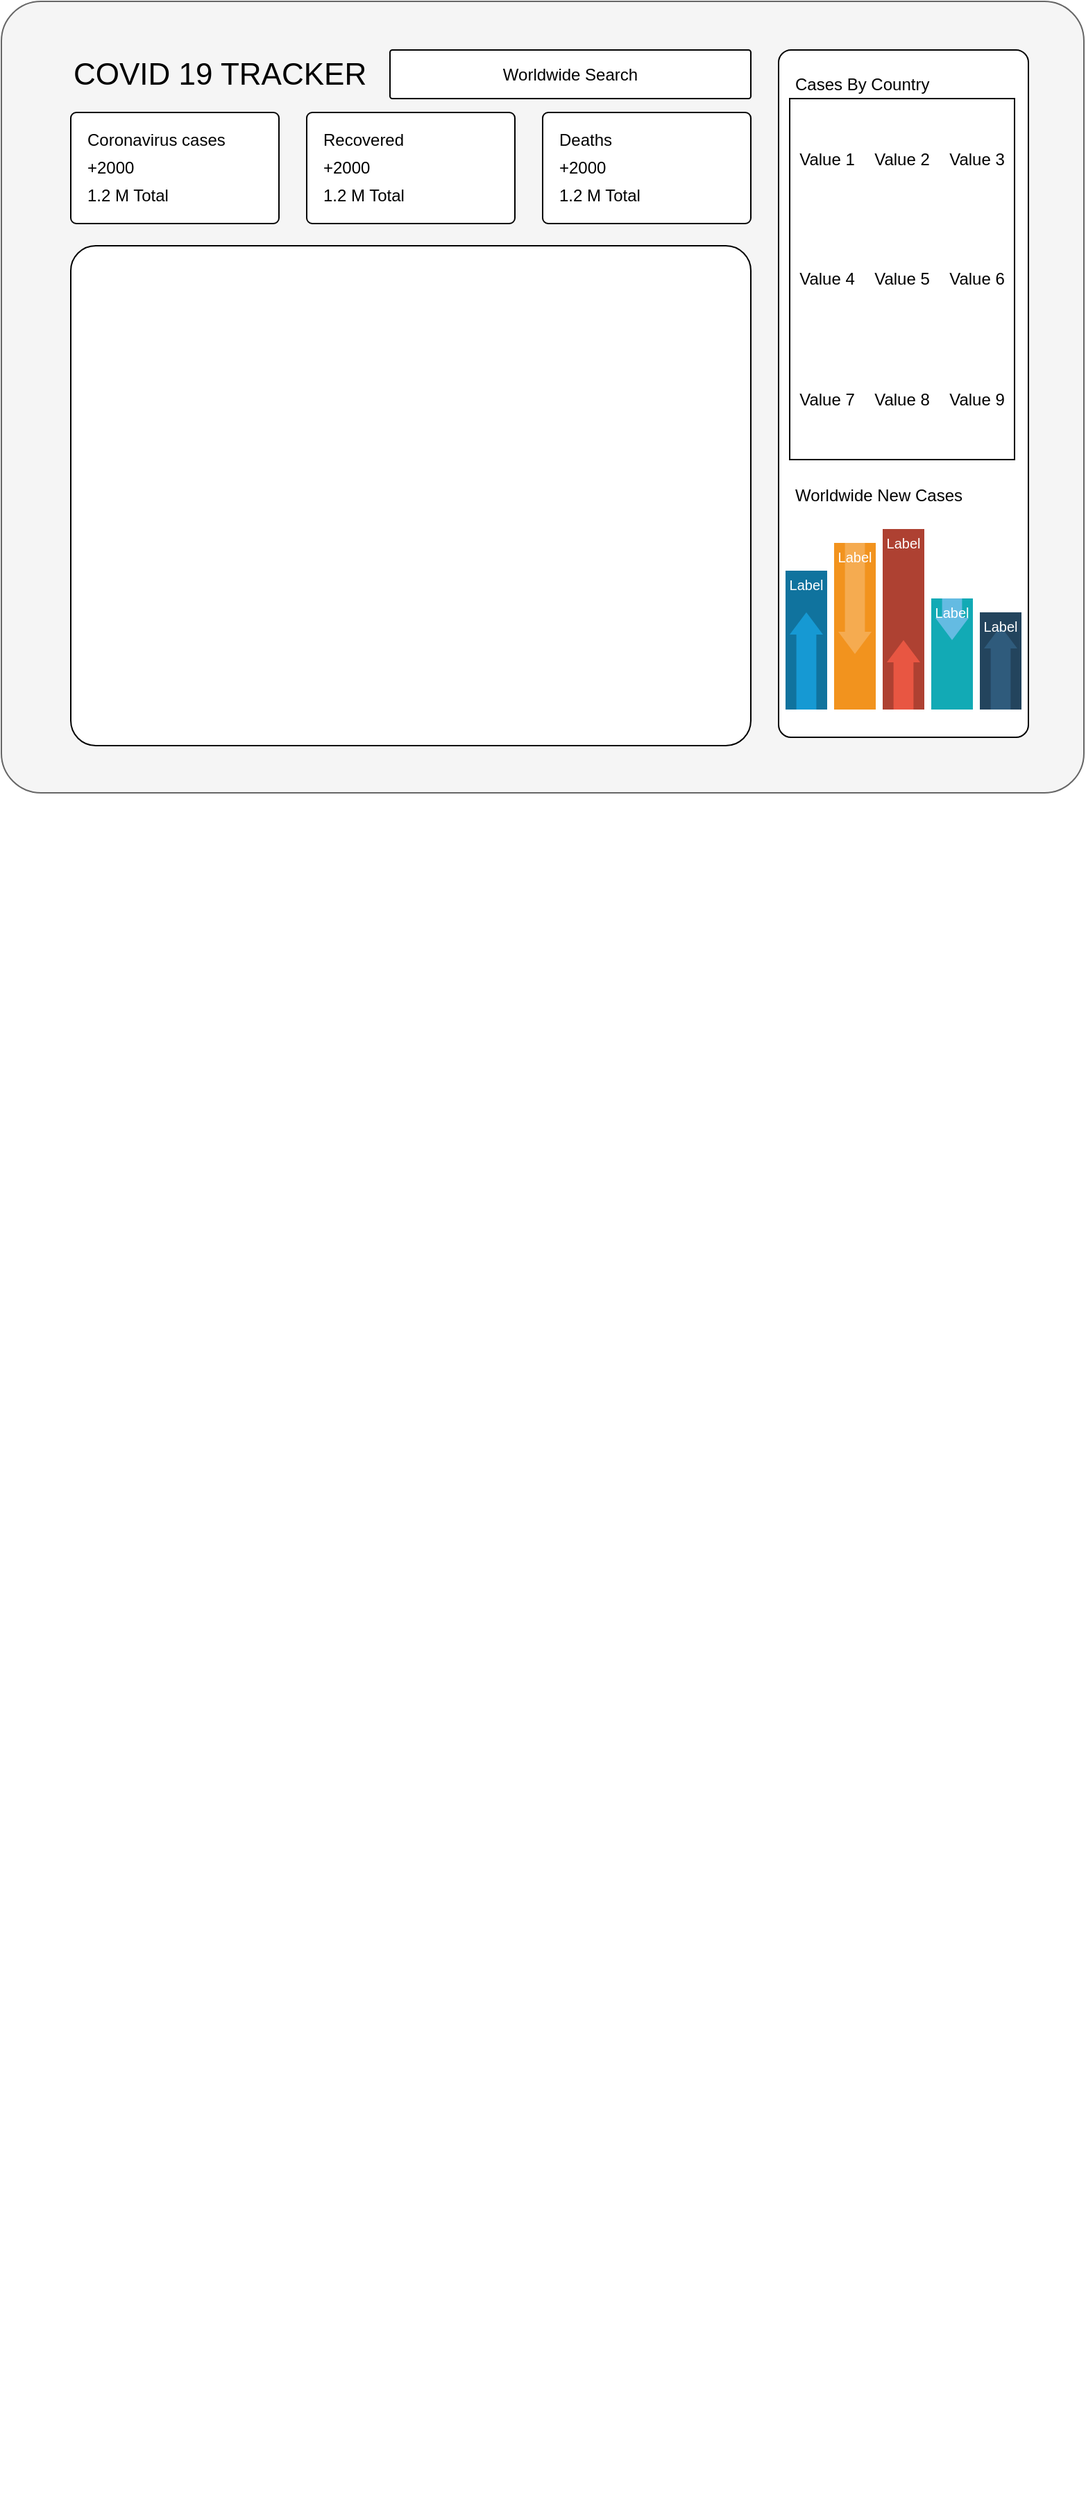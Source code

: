 <mxfile version="13.6.0" type="github">
  <diagram id="C5RBs43oDa-KdzZeNtuy" name="Page-1">
    <mxGraphModel dx="919" dy="2478" grid="1" gridSize="10" guides="1" tooltips="1" connect="1" arrows="1" fold="1" page="1" pageScale="1" pageWidth="827" pageHeight="1169" math="0" shadow="0">
      <root>
        <mxCell id="WIyWlLk6GJQsqaUBKTNV-0" />
        <mxCell id="WIyWlLk6GJQsqaUBKTNV-1" parent="WIyWlLk6GJQsqaUBKTNV-0" />
        <mxCell id="XQoSIhCY0IaSh6E8UIEB-1" style="edgeStyle=orthogonalEdgeStyle;rounded=0;orthogonalLoop=1;jettySize=auto;html=1;exitX=0.5;exitY=1;exitDx=0;exitDy=0;" edge="1" parent="WIyWlLk6GJQsqaUBKTNV-1">
          <mxGeometry relative="1" as="geometry">
            <mxPoint x="405" y="670" as="sourcePoint" />
            <mxPoint x="405" y="670" as="targetPoint" />
          </mxGeometry>
        </mxCell>
        <mxCell id="XQoSIhCY0IaSh6E8UIEB-2" value="" style="rounded=1;whiteSpace=wrap;html=1;fillColor=#f5f5f5;strokeColor=#666666;fontColor=#333333;perimeterSpacing=0;arcSize=5;imageWidth=24;" vertex="1" parent="WIyWlLk6GJQsqaUBKTNV-1">
          <mxGeometry x="40" y="-1120" width="780" height="570" as="geometry" />
        </mxCell>
        <mxCell id="XQoSIhCY0IaSh6E8UIEB-4" value="&lt;font style=&quot;font-size: 22px&quot;&gt;COVID 19 TRACKER&lt;/font&gt;" style="text;html=1;strokeColor=none;fillColor=none;align=left;verticalAlign=middle;whiteSpace=wrap;rounded=0;" vertex="1" parent="WIyWlLk6GJQsqaUBKTNV-1">
          <mxGeometry x="90" y="-1082.5" width="280" height="30" as="geometry" />
        </mxCell>
        <mxCell id="XQoSIhCY0IaSh6E8UIEB-5" value="Worldwide Search" style="rounded=1;whiteSpace=wrap;html=1;arcSize=5;" vertex="1" parent="WIyWlLk6GJQsqaUBKTNV-1">
          <mxGeometry x="320" y="-1085" width="260" height="35" as="geometry" />
        </mxCell>
        <mxCell id="XQoSIhCY0IaSh6E8UIEB-6" value="" style="rounded=1;whiteSpace=wrap;html=1;arcSize=5;" vertex="1" parent="WIyWlLk6GJQsqaUBKTNV-1">
          <mxGeometry x="90" y="-1040" width="150" height="80" as="geometry" />
        </mxCell>
        <mxCell id="XQoSIhCY0IaSh6E8UIEB-7" value="Coronavirus cases" style="text;html=1;strokeColor=none;fillColor=none;align=left;verticalAlign=middle;whiteSpace=wrap;rounded=0;imageAlign=left;" vertex="1" parent="WIyWlLk6GJQsqaUBKTNV-1">
          <mxGeometry x="100" y="-1030" width="130" height="20" as="geometry" />
        </mxCell>
        <mxCell id="XQoSIhCY0IaSh6E8UIEB-9" value="+2000" style="text;html=1;strokeColor=none;fillColor=none;align=left;verticalAlign=middle;whiteSpace=wrap;rounded=0;imageAlign=left;" vertex="1" parent="WIyWlLk6GJQsqaUBKTNV-1">
          <mxGeometry x="100" y="-1010" width="130" height="20" as="geometry" />
        </mxCell>
        <mxCell id="XQoSIhCY0IaSh6E8UIEB-10" value="1.2 M Total" style="text;html=1;strokeColor=none;fillColor=none;align=left;verticalAlign=middle;whiteSpace=wrap;rounded=0;imageAlign=left;" vertex="1" parent="WIyWlLk6GJQsqaUBKTNV-1">
          <mxGeometry x="100" y="-990" width="130" height="20" as="geometry" />
        </mxCell>
        <mxCell id="XQoSIhCY0IaSh6E8UIEB-22" value="" style="rounded=1;whiteSpace=wrap;html=1;arcSize=5;" vertex="1" parent="WIyWlLk6GJQsqaUBKTNV-1">
          <mxGeometry x="260" y="-1040" width="150" height="80" as="geometry" />
        </mxCell>
        <mxCell id="XQoSIhCY0IaSh6E8UIEB-23" value="Recovered" style="text;html=1;strokeColor=none;fillColor=none;align=left;verticalAlign=middle;whiteSpace=wrap;rounded=0;imageAlign=left;" vertex="1" parent="WIyWlLk6GJQsqaUBKTNV-1">
          <mxGeometry x="270" y="-1030" width="130" height="20" as="geometry" />
        </mxCell>
        <mxCell id="XQoSIhCY0IaSh6E8UIEB-24" value="+2000" style="text;html=1;strokeColor=none;fillColor=none;align=left;verticalAlign=middle;whiteSpace=wrap;rounded=0;imageAlign=left;" vertex="1" parent="WIyWlLk6GJQsqaUBKTNV-1">
          <mxGeometry x="270" y="-1010" width="130" height="20" as="geometry" />
        </mxCell>
        <mxCell id="XQoSIhCY0IaSh6E8UIEB-25" value="1.2 M Total" style="text;html=1;strokeColor=none;fillColor=none;align=left;verticalAlign=middle;whiteSpace=wrap;rounded=0;imageAlign=left;" vertex="1" parent="WIyWlLk6GJQsqaUBKTNV-1">
          <mxGeometry x="270" y="-990" width="130" height="20" as="geometry" />
        </mxCell>
        <mxCell id="XQoSIhCY0IaSh6E8UIEB-26" value="" style="rounded=1;whiteSpace=wrap;html=1;arcSize=5;" vertex="1" parent="WIyWlLk6GJQsqaUBKTNV-1">
          <mxGeometry x="430" y="-1040" width="150" height="80" as="geometry" />
        </mxCell>
        <mxCell id="XQoSIhCY0IaSh6E8UIEB-27" value="Deaths" style="text;html=1;strokeColor=none;fillColor=none;align=left;verticalAlign=middle;whiteSpace=wrap;rounded=0;imageAlign=left;" vertex="1" parent="WIyWlLk6GJQsqaUBKTNV-1">
          <mxGeometry x="440" y="-1030" width="130" height="20" as="geometry" />
        </mxCell>
        <mxCell id="XQoSIhCY0IaSh6E8UIEB-28" value="+2000" style="text;html=1;strokeColor=none;fillColor=none;align=left;verticalAlign=middle;whiteSpace=wrap;rounded=0;imageAlign=left;" vertex="1" parent="WIyWlLk6GJQsqaUBKTNV-1">
          <mxGeometry x="440" y="-1010" width="130" height="20" as="geometry" />
        </mxCell>
        <mxCell id="XQoSIhCY0IaSh6E8UIEB-29" value="1.2 M Total" style="text;html=1;strokeColor=none;fillColor=none;align=left;verticalAlign=middle;whiteSpace=wrap;rounded=0;imageAlign=left;" vertex="1" parent="WIyWlLk6GJQsqaUBKTNV-1">
          <mxGeometry x="440" y="-990" width="130" height="20" as="geometry" />
        </mxCell>
        <mxCell id="XQoSIhCY0IaSh6E8UIEB-31" value="" style="rounded=1;whiteSpace=wrap;html=1;arcSize=5;" vertex="1" parent="WIyWlLk6GJQsqaUBKTNV-1">
          <mxGeometry x="90" y="-944" width="490" height="360" as="geometry" />
        </mxCell>
        <mxCell id="XQoSIhCY0IaSh6E8UIEB-32" value="" style="shape=image;html=1;verticalAlign=top;verticalLabelPosition=bottom;labelBackgroundColor=#ffffff;imageAspect=0;aspect=fixed;image=https://cdn4.iconfinder.com/data/icons/small-n-flat/24/map-128.png" vertex="1" parent="WIyWlLk6GJQsqaUBKTNV-1">
          <mxGeometry x="271" y="-828" width="128" height="128" as="geometry" />
        </mxCell>
        <mxCell id="XQoSIhCY0IaSh6E8UIEB-36" value="" style="rounded=1;whiteSpace=wrap;html=1;arcSize=5;" vertex="1" parent="WIyWlLk6GJQsqaUBKTNV-1">
          <mxGeometry x="600" y="-1085" width="180" height="495" as="geometry" />
        </mxCell>
        <mxCell id="XQoSIhCY0IaSh6E8UIEB-37" value="Cases By Country" style="text;html=1;strokeColor=none;fillColor=none;align=left;verticalAlign=middle;whiteSpace=wrap;rounded=0;" vertex="1" parent="WIyWlLk6GJQsqaUBKTNV-1">
          <mxGeometry x="610" y="-1070" width="160" height="20" as="geometry" />
        </mxCell>
        <mxCell id="XQoSIhCY0IaSh6E8UIEB-38" value="Worldwide New Cases" style="text;html=1;strokeColor=none;fillColor=none;align=left;verticalAlign=middle;whiteSpace=wrap;rounded=0;" vertex="1" parent="WIyWlLk6GJQsqaUBKTNV-1">
          <mxGeometry x="610" y="-774" width="160" height="20" as="geometry" />
        </mxCell>
        <mxCell id="XQoSIhCY0IaSh6E8UIEB-54" value="" style="fillColor=#10739E;strokeColor=none;" vertex="1" parent="WIyWlLk6GJQsqaUBKTNV-1">
          <mxGeometry x="605" y="-710" width="30" height="100" as="geometry" />
        </mxCell>
        <mxCell id="XQoSIhCY0IaSh6E8UIEB-55" value="" style="shape=mxgraph.arrows2.arrow;dy=0.4;dx=16;notch=0;direction=north;fillColor=#1699D3;strokeColor=none;" vertex="1" parent="XQoSIhCY0IaSh6E8UIEB-54">
          <mxGeometry x="3" y="30" width="24" height="70" as="geometry" />
        </mxCell>
        <mxCell id="XQoSIhCY0IaSh6E8UIEB-56" value="Label" style="text;html=1;align=center;verticalAlign=middle;whiteSpace=wrap;fontColor=#FFFFFF;fontSize=10;" vertex="1" parent="XQoSIhCY0IaSh6E8UIEB-54">
          <mxGeometry width="30" height="20" as="geometry" />
        </mxCell>
        <mxCell id="XQoSIhCY0IaSh6E8UIEB-57" value="" style="fillColor=#F2931E;strokeColor=none;" vertex="1" parent="WIyWlLk6GJQsqaUBKTNV-1">
          <mxGeometry x="640" y="-730" width="30" height="120" as="geometry" />
        </mxCell>
        <mxCell id="XQoSIhCY0IaSh6E8UIEB-58" value="" style="shape=mxgraph.arrows2.arrow;dy=0.4;dx=16;notch=0;direction=south;fillColor=#F5AB50;strokeColor=none;" vertex="1" parent="XQoSIhCY0IaSh6E8UIEB-57">
          <mxGeometry x="3" width="24" height="80" as="geometry" />
        </mxCell>
        <mxCell id="XQoSIhCY0IaSh6E8UIEB-59" value="Label" style="text;html=1;align=center;verticalAlign=middle;whiteSpace=wrap;fontColor=#FFFFFF;fontSize=10;" vertex="1" parent="XQoSIhCY0IaSh6E8UIEB-57">
          <mxGeometry width="30" height="20" as="geometry" />
        </mxCell>
        <mxCell id="XQoSIhCY0IaSh6E8UIEB-60" value="" style="fillColor=#AE4132;strokeColor=none;" vertex="1" parent="WIyWlLk6GJQsqaUBKTNV-1">
          <mxGeometry x="675" y="-740" width="30" height="130" as="geometry" />
        </mxCell>
        <mxCell id="XQoSIhCY0IaSh6E8UIEB-69" style="edgeStyle=orthogonalEdgeStyle;rounded=0;orthogonalLoop=1;jettySize=auto;html=1;exitX=1;exitY=0.5;exitDx=0;exitDy=0;exitPerimeter=0;entryX=0.5;entryY=0.615;entryDx=0;entryDy=0;entryPerimeter=0;" edge="1" parent="XQoSIhCY0IaSh6E8UIEB-60" source="XQoSIhCY0IaSh6E8UIEB-61" target="XQoSIhCY0IaSh6E8UIEB-60">
          <mxGeometry relative="1" as="geometry" />
        </mxCell>
        <mxCell id="XQoSIhCY0IaSh6E8UIEB-61" value="" style="shape=mxgraph.arrows2.arrow;dy=0.4;dx=16;notch=0;direction=north;fillColor=#E85642;strokeColor=none;" vertex="1" parent="XQoSIhCY0IaSh6E8UIEB-60">
          <mxGeometry x="3" y="80" width="24" height="50" as="geometry" />
        </mxCell>
        <mxCell id="XQoSIhCY0IaSh6E8UIEB-62" value="Label" style="text;html=1;align=center;verticalAlign=middle;whiteSpace=wrap;fontColor=#FFFFFF;fontSize=10;" vertex="1" parent="XQoSIhCY0IaSh6E8UIEB-60">
          <mxGeometry width="30" height="20" as="geometry" />
        </mxCell>
        <mxCell id="XQoSIhCY0IaSh6E8UIEB-63" value="" style="fillColor=#12AAB5;strokeColor=none;" vertex="1" parent="WIyWlLk6GJQsqaUBKTNV-1">
          <mxGeometry x="710" y="-690" width="30" height="80" as="geometry" />
        </mxCell>
        <mxCell id="XQoSIhCY0IaSh6E8UIEB-64" value="" style="shape=mxgraph.arrows2.arrow;dy=0.4;dx=16;notch=0;direction=south;fillColor=#64BBE2;strokeColor=none;" vertex="1" parent="XQoSIhCY0IaSh6E8UIEB-63">
          <mxGeometry x="3" width="24" height="30" as="geometry" />
        </mxCell>
        <mxCell id="XQoSIhCY0IaSh6E8UIEB-65" value="Label" style="text;html=1;align=center;verticalAlign=middle;whiteSpace=wrap;fontColor=#FFFFFF;fontSize=10;" vertex="1" parent="XQoSIhCY0IaSh6E8UIEB-63">
          <mxGeometry width="30" height="20" as="geometry" />
        </mxCell>
        <mxCell id="XQoSIhCY0IaSh6E8UIEB-66" value="" style="fillColor=#23445D;strokeColor=none;" vertex="1" parent="WIyWlLk6GJQsqaUBKTNV-1">
          <mxGeometry x="745" y="-680" width="30" height="70" as="geometry" />
        </mxCell>
        <mxCell id="XQoSIhCY0IaSh6E8UIEB-67" value="" style="shape=mxgraph.arrows2.arrow;dy=0.4;dx=16;notch=0;direction=north;fillColor=#2F5B7C;strokeColor=none;" vertex="1" parent="XQoSIhCY0IaSh6E8UIEB-66">
          <mxGeometry x="3" y="10" width="24" height="60" as="geometry" />
        </mxCell>
        <mxCell id="XQoSIhCY0IaSh6E8UIEB-68" value="Label" style="text;html=1;align=center;verticalAlign=middle;whiteSpace=wrap;fontColor=#FFFFFF;fontSize=10;" vertex="1" parent="XQoSIhCY0IaSh6E8UIEB-66">
          <mxGeometry width="30" height="20" as="geometry" />
        </mxCell>
        <mxCell id="XQoSIhCY0IaSh6E8UIEB-83" value="" style="shape=table;html=1;whiteSpace=wrap;startSize=0;container=1;collapsible=0;childLayout=tableLayout;columnLines=0;rowLines=0;" vertex="1" parent="WIyWlLk6GJQsqaUBKTNV-1">
          <mxGeometry x="608" y="-1050" width="162" height="260" as="geometry" />
        </mxCell>
        <mxCell id="XQoSIhCY0IaSh6E8UIEB-84" value="" style="shape=partialRectangle;html=1;whiteSpace=wrap;collapsible=0;dropTarget=0;pointerEvents=0;fillColor=none;top=0;left=0;bottom=0;right=0;points=[[0,0.5],[1,0.5]];portConstraint=eastwest;" vertex="1" parent="XQoSIhCY0IaSh6E8UIEB-83">
          <mxGeometry width="162" height="87" as="geometry" />
        </mxCell>
        <mxCell id="XQoSIhCY0IaSh6E8UIEB-85" value="Value 1" style="shape=partialRectangle;html=1;whiteSpace=wrap;connectable=0;fillColor=none;top=0;left=0;bottom=0;right=0;overflow=hidden;" vertex="1" parent="XQoSIhCY0IaSh6E8UIEB-84">
          <mxGeometry width="54" height="87" as="geometry" />
        </mxCell>
        <mxCell id="XQoSIhCY0IaSh6E8UIEB-86" value="Value 2" style="shape=partialRectangle;html=1;whiteSpace=wrap;connectable=0;fillColor=none;top=0;left=0;bottom=0;right=0;overflow=hidden;" vertex="1" parent="XQoSIhCY0IaSh6E8UIEB-84">
          <mxGeometry x="54" width="54" height="87" as="geometry" />
        </mxCell>
        <mxCell id="XQoSIhCY0IaSh6E8UIEB-87" value="Value 3" style="shape=partialRectangle;html=1;whiteSpace=wrap;connectable=0;fillColor=none;top=0;left=0;bottom=0;right=0;overflow=hidden;" vertex="1" parent="XQoSIhCY0IaSh6E8UIEB-84">
          <mxGeometry x="108" width="54" height="87" as="geometry" />
        </mxCell>
        <mxCell id="XQoSIhCY0IaSh6E8UIEB-88" value="" style="shape=partialRectangle;html=1;whiteSpace=wrap;collapsible=0;dropTarget=0;pointerEvents=0;fillColor=none;top=0;left=0;bottom=0;right=0;points=[[0,0.5],[1,0.5]];portConstraint=eastwest;" vertex="1" parent="XQoSIhCY0IaSh6E8UIEB-83">
          <mxGeometry y="87" width="162" height="86" as="geometry" />
        </mxCell>
        <mxCell id="XQoSIhCY0IaSh6E8UIEB-89" value="Value 4" style="shape=partialRectangle;html=1;whiteSpace=wrap;connectable=0;fillColor=none;top=0;left=0;bottom=0;right=0;overflow=hidden;" vertex="1" parent="XQoSIhCY0IaSh6E8UIEB-88">
          <mxGeometry width="54" height="86" as="geometry" />
        </mxCell>
        <mxCell id="XQoSIhCY0IaSh6E8UIEB-90" value="Value 5" style="shape=partialRectangle;html=1;whiteSpace=wrap;connectable=0;fillColor=none;top=0;left=0;bottom=0;right=0;overflow=hidden;" vertex="1" parent="XQoSIhCY0IaSh6E8UIEB-88">
          <mxGeometry x="54" width="54" height="86" as="geometry" />
        </mxCell>
        <mxCell id="XQoSIhCY0IaSh6E8UIEB-91" value="Value 6" style="shape=partialRectangle;html=1;whiteSpace=wrap;connectable=0;fillColor=none;top=0;left=0;bottom=0;right=0;overflow=hidden;" vertex="1" parent="XQoSIhCY0IaSh6E8UIEB-88">
          <mxGeometry x="108" width="54" height="86" as="geometry" />
        </mxCell>
        <mxCell id="XQoSIhCY0IaSh6E8UIEB-92" value="" style="shape=partialRectangle;html=1;whiteSpace=wrap;collapsible=0;dropTarget=0;pointerEvents=0;fillColor=none;top=0;left=0;bottom=0;right=0;points=[[0,0.5],[1,0.5]];portConstraint=eastwest;" vertex="1" parent="XQoSIhCY0IaSh6E8UIEB-83">
          <mxGeometry y="173" width="162" height="87" as="geometry" />
        </mxCell>
        <mxCell id="XQoSIhCY0IaSh6E8UIEB-93" value="Value 7" style="shape=partialRectangle;html=1;whiteSpace=wrap;connectable=0;fillColor=none;top=0;left=0;bottom=0;right=0;overflow=hidden;" vertex="1" parent="XQoSIhCY0IaSh6E8UIEB-92">
          <mxGeometry width="54" height="87" as="geometry" />
        </mxCell>
        <mxCell id="XQoSIhCY0IaSh6E8UIEB-94" value="Value 8" style="shape=partialRectangle;html=1;whiteSpace=wrap;connectable=0;fillColor=none;top=0;left=0;bottom=0;right=0;overflow=hidden;" vertex="1" parent="XQoSIhCY0IaSh6E8UIEB-92">
          <mxGeometry x="54" width="54" height="87" as="geometry" />
        </mxCell>
        <mxCell id="XQoSIhCY0IaSh6E8UIEB-95" value="Value 9" style="shape=partialRectangle;html=1;whiteSpace=wrap;connectable=0;fillColor=none;top=0;left=0;bottom=0;right=0;overflow=hidden;" vertex="1" parent="XQoSIhCY0IaSh6E8UIEB-92">
          <mxGeometry x="108" width="54" height="87" as="geometry" />
        </mxCell>
      </root>
    </mxGraphModel>
  </diagram>
</mxfile>
